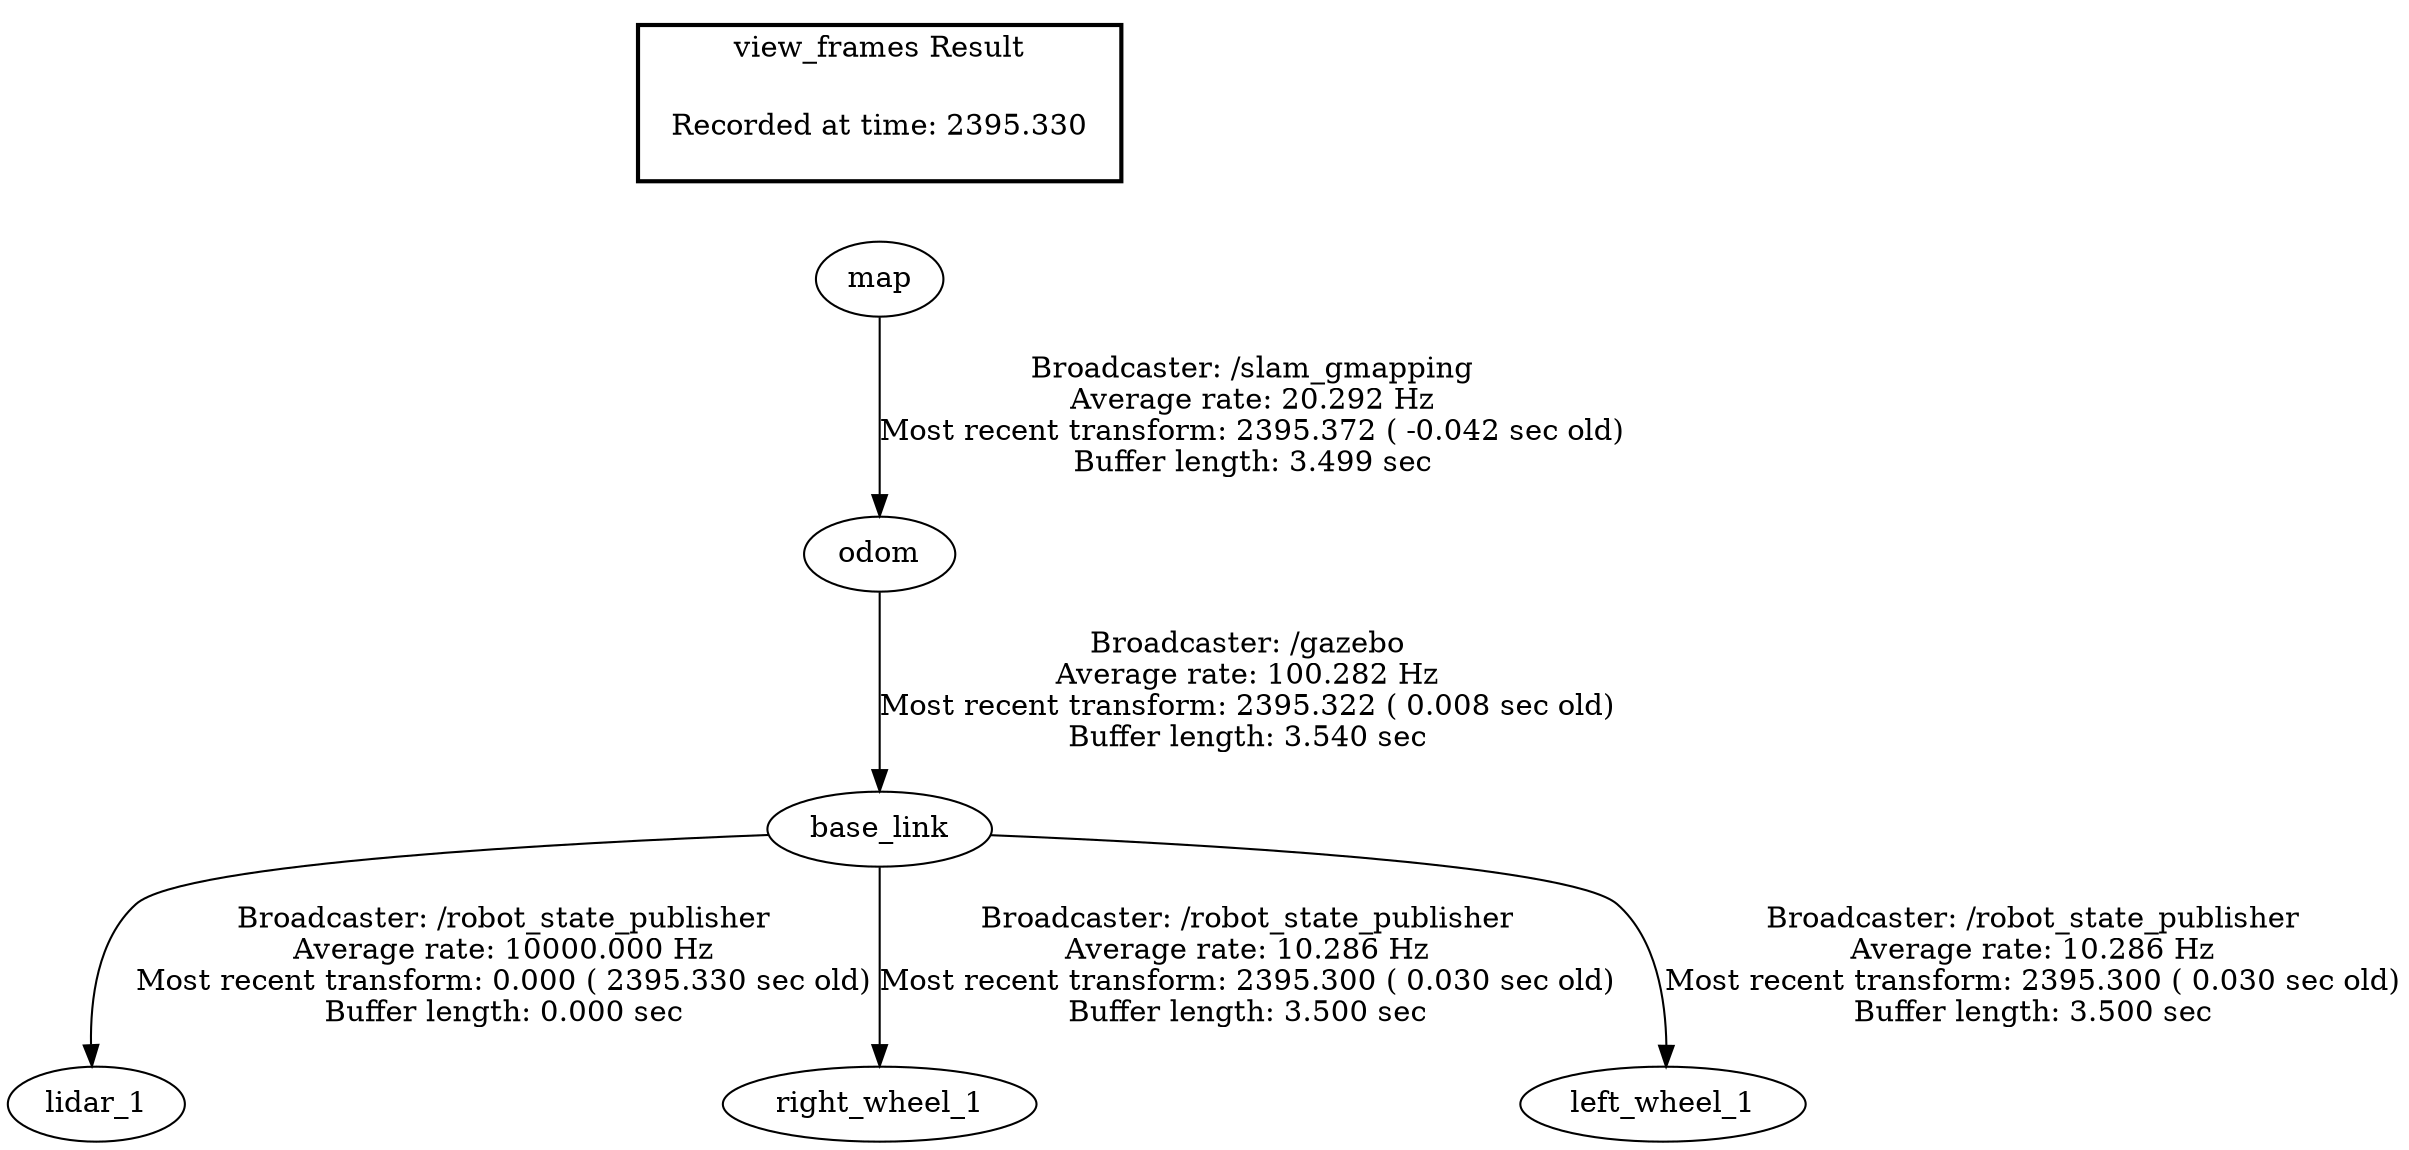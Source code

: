 digraph G {
"base_link" -> "lidar_1"[label="Broadcaster: /robot_state_publisher\nAverage rate: 10000.000 Hz\nMost recent transform: 0.000 ( 2395.330 sec old)\nBuffer length: 0.000 sec\n"];
"odom" -> "base_link"[label="Broadcaster: /gazebo\nAverage rate: 100.282 Hz\nMost recent transform: 2395.322 ( 0.008 sec old)\nBuffer length: 3.540 sec\n"];
"map" -> "odom"[label="Broadcaster: /slam_gmapping\nAverage rate: 20.292 Hz\nMost recent transform: 2395.372 ( -0.042 sec old)\nBuffer length: 3.499 sec\n"];
"base_link" -> "right_wheel_1"[label="Broadcaster: /robot_state_publisher\nAverage rate: 10.286 Hz\nMost recent transform: 2395.300 ( 0.030 sec old)\nBuffer length: 3.500 sec\n"];
"base_link" -> "left_wheel_1"[label="Broadcaster: /robot_state_publisher\nAverage rate: 10.286 Hz\nMost recent transform: 2395.300 ( 0.030 sec old)\nBuffer length: 3.500 sec\n"];
edge [style=invis];
 subgraph cluster_legend { style=bold; color=black; label ="view_frames Result";
"Recorded at time: 2395.330"[ shape=plaintext ] ;
 }->"map";
}